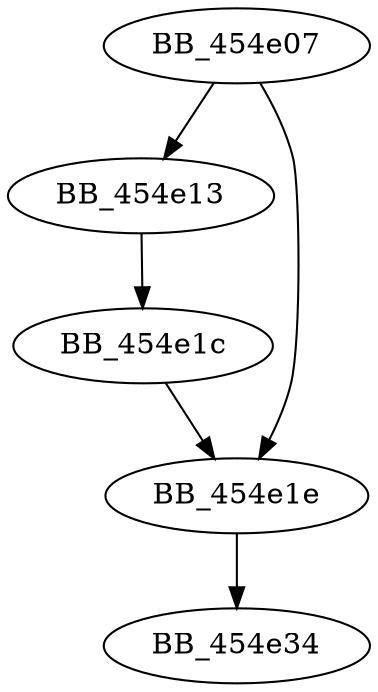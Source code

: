DiGraph sub_454E07{
BB_454e07->BB_454e13
BB_454e07->BB_454e1e
BB_454e13->BB_454e1c
BB_454e1c->BB_454e1e
BB_454e1e->BB_454e34
}
